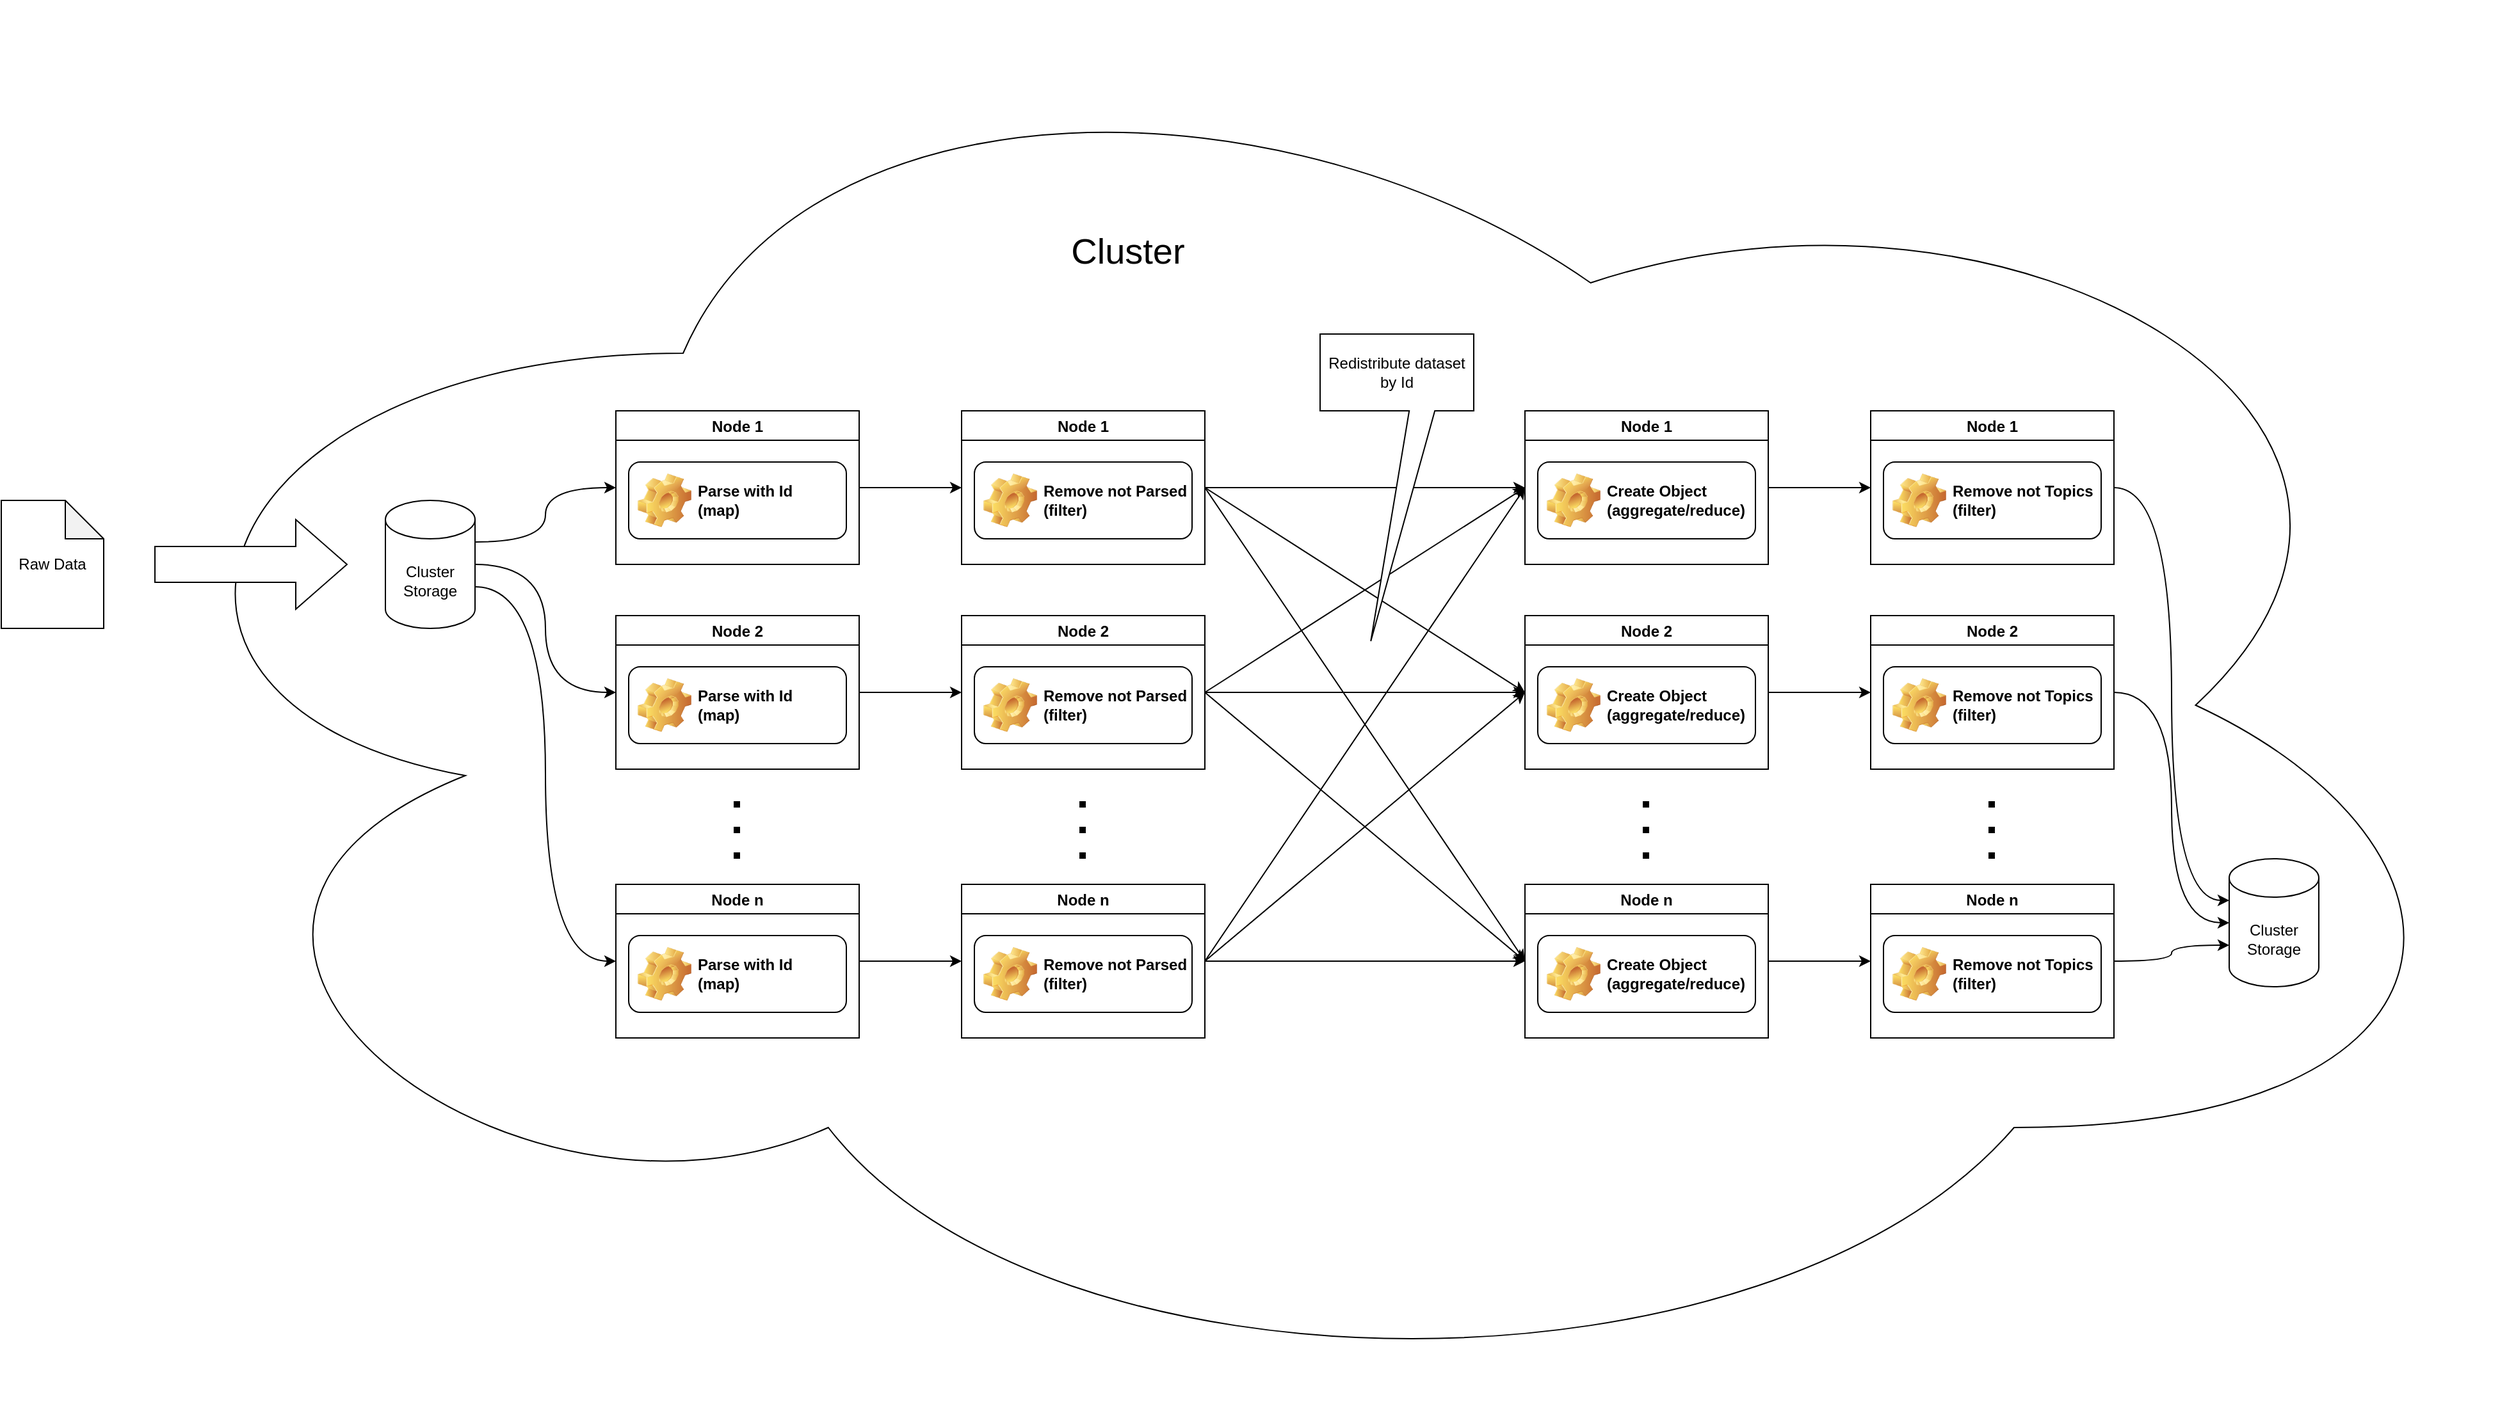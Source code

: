 <mxfile version="13.7.7" type="device"><diagram id="n2_LhF6zee1L1rzKFF2L" name="Page-1"><mxGraphModel dx="3688" dy="1666" grid="1" gridSize="10" guides="1" tooltips="1" connect="1" arrows="1" fold="1" page="1" pageScale="1" pageWidth="1169" pageHeight="827" math="0" shadow="0"><root><mxCell id="0"/><mxCell id="1" parent="0"/><mxCell id="99GpFVgEGdY8kQ4ZpF2J-2" value="" style="ellipse;shape=cloud;whiteSpace=wrap;html=1;" vertex="1" parent="1"><mxGeometry x="-1350" y="-160" width="1890" height="1100" as="geometry"/></mxCell><mxCell id="oZSGRffhv8bDhYjOQ94V-79" style="edgeStyle=orthogonalEdgeStyle;rounded=0;jumpSize=6;orthogonalLoop=1;jettySize=auto;html=1;exitX=1;exitY=0.5;exitDx=0;exitDy=0;entryX=0;entryY=0.5;entryDx=0;entryDy=0;strokeColor=#000000;strokeWidth=1;" parent="1" source="oZSGRffhv8bDhYjOQ94V-11" target="oZSGRffhv8bDhYjOQ94V-58" edge="1"><mxGeometry relative="1" as="geometry"/></mxCell><mxCell id="oZSGRffhv8bDhYjOQ94V-11" value="Node 1" style="swimlane;" parent="1" vertex="1"><mxGeometry x="-220" y="160" width="190" height="120" as="geometry"/></mxCell><mxCell id="oZSGRffhv8bDhYjOQ94V-10" value="Create Object&lt;br&gt;(aggregate/reduce)" style="label;whiteSpace=wrap;html=1;image=img/clipart/Gear_128x128.png" parent="oZSGRffhv8bDhYjOQ94V-11" vertex="1"><mxGeometry x="10" y="40" width="170" height="60" as="geometry"/></mxCell><mxCell id="oZSGRffhv8bDhYjOQ94V-80" style="edgeStyle=orthogonalEdgeStyle;rounded=0;jumpSize=6;orthogonalLoop=1;jettySize=auto;html=1;exitX=1;exitY=0.5;exitDx=0;exitDy=0;entryX=0;entryY=0.5;entryDx=0;entryDy=0;strokeColor=#000000;strokeWidth=1;" parent="1" source="oZSGRffhv8bDhYjOQ94V-51" target="oZSGRffhv8bDhYjOQ94V-60" edge="1"><mxGeometry relative="1" as="geometry"/></mxCell><mxCell id="oZSGRffhv8bDhYjOQ94V-51" value="Node 2" style="swimlane;" parent="1" vertex="1"><mxGeometry x="-220" y="320" width="190" height="120" as="geometry"/></mxCell><mxCell id="oZSGRffhv8bDhYjOQ94V-52" value="Create Object&lt;br&gt;(aggregate/reduce)" style="label;whiteSpace=wrap;html=1;image=img/clipart/Gear_128x128.png" parent="oZSGRffhv8bDhYjOQ94V-51" vertex="1"><mxGeometry x="10" y="40" width="170" height="60" as="geometry"/></mxCell><mxCell id="oZSGRffhv8bDhYjOQ94V-81" style="edgeStyle=orthogonalEdgeStyle;rounded=0;jumpSize=6;orthogonalLoop=1;jettySize=auto;html=1;exitX=1;exitY=0.5;exitDx=0;exitDy=0;entryX=0;entryY=0.5;entryDx=0;entryDy=0;strokeColor=#000000;strokeWidth=1;" parent="1" source="oZSGRffhv8bDhYjOQ94V-53" target="oZSGRffhv8bDhYjOQ94V-62" edge="1"><mxGeometry relative="1" as="geometry"/></mxCell><mxCell id="oZSGRffhv8bDhYjOQ94V-53" value="Node n" style="swimlane;" parent="1" vertex="1"><mxGeometry x="-220" y="530" width="190" height="120" as="geometry"/></mxCell><mxCell id="oZSGRffhv8bDhYjOQ94V-54" value="Create Object&lt;br&gt;(aggregate/reduce)" style="label;whiteSpace=wrap;html=1;image=img/clipart/Gear_128x128.png" parent="oZSGRffhv8bDhYjOQ94V-53" vertex="1"><mxGeometry x="10" y="40" width="170" height="60" as="geometry"/></mxCell><mxCell id="oZSGRffhv8bDhYjOQ94V-56" value="" style="endArrow=none;dashed=1;html=1;dashPattern=1 3;strokeWidth=5;" parent="1" edge="1"><mxGeometry width="50" height="50" relative="1" as="geometry"><mxPoint x="-125.5" y="510" as="sourcePoint"/><mxPoint x="-125.5" y="450" as="targetPoint"/></mxGeometry></mxCell><mxCell id="99GpFVgEGdY8kQ4ZpF2J-17" style="edgeStyle=orthogonalEdgeStyle;curved=1;rounded=0;orthogonalLoop=1;jettySize=auto;html=1;exitX=1;exitY=0.5;exitDx=0;exitDy=0;entryX=0;entryY=0;entryDx=0;entryDy=32.5;entryPerimeter=0;strokeWidth=1;" edge="1" parent="1" source="oZSGRffhv8bDhYjOQ94V-58" target="99GpFVgEGdY8kQ4ZpF2J-16"><mxGeometry relative="1" as="geometry"/></mxCell><mxCell id="oZSGRffhv8bDhYjOQ94V-58" value="Node 1" style="swimlane;" parent="1" vertex="1"><mxGeometry x="50" y="160" width="190" height="120" as="geometry"/></mxCell><mxCell id="oZSGRffhv8bDhYjOQ94V-59" value="Remove not Topics&lt;br&gt;(filter)" style="label;whiteSpace=wrap;html=1;image=img/clipart/Gear_128x128.png" parent="oZSGRffhv8bDhYjOQ94V-58" vertex="1"><mxGeometry x="10" y="40" width="170" height="60" as="geometry"/></mxCell><mxCell id="99GpFVgEGdY8kQ4ZpF2J-18" style="edgeStyle=orthogonalEdgeStyle;curved=1;rounded=0;orthogonalLoop=1;jettySize=auto;html=1;exitX=1;exitY=0.5;exitDx=0;exitDy=0;entryX=0;entryY=0.5;entryDx=0;entryDy=0;entryPerimeter=0;strokeWidth=1;" edge="1" parent="1" source="oZSGRffhv8bDhYjOQ94V-60" target="99GpFVgEGdY8kQ4ZpF2J-16"><mxGeometry relative="1" as="geometry"/></mxCell><mxCell id="oZSGRffhv8bDhYjOQ94V-60" value="Node 2" style="swimlane;" parent="1" vertex="1"><mxGeometry x="50" y="320" width="190" height="120" as="geometry"/></mxCell><mxCell id="oZSGRffhv8bDhYjOQ94V-61" value="Remove not Topics&lt;br&gt;(filter)" style="label;whiteSpace=wrap;html=1;image=img/clipart/Gear_128x128.png" parent="oZSGRffhv8bDhYjOQ94V-60" vertex="1"><mxGeometry x="10" y="40" width="170" height="60" as="geometry"/></mxCell><mxCell id="99GpFVgEGdY8kQ4ZpF2J-19" style="edgeStyle=orthogonalEdgeStyle;curved=1;rounded=0;orthogonalLoop=1;jettySize=auto;html=1;exitX=1;exitY=0.5;exitDx=0;exitDy=0;entryX=0;entryY=0;entryDx=0;entryDy=67.5;entryPerimeter=0;strokeWidth=1;" edge="1" parent="1" source="oZSGRffhv8bDhYjOQ94V-62" target="99GpFVgEGdY8kQ4ZpF2J-16"><mxGeometry relative="1" as="geometry"/></mxCell><mxCell id="oZSGRffhv8bDhYjOQ94V-62" value="Node n" style="swimlane;" parent="1" vertex="1"><mxGeometry x="50" y="530" width="190" height="120" as="geometry"/></mxCell><mxCell id="oZSGRffhv8bDhYjOQ94V-63" value="Remove not Topics&lt;br&gt;(filter)" style="label;whiteSpace=wrap;html=1;image=img/clipart/Gear_128x128.png" parent="oZSGRffhv8bDhYjOQ94V-62" vertex="1"><mxGeometry x="10" y="40" width="170" height="60" as="geometry"/></mxCell><mxCell id="oZSGRffhv8bDhYjOQ94V-64" value="" style="endArrow=none;dashed=1;html=1;dashPattern=1 3;strokeWidth=5;" parent="1" edge="1"><mxGeometry width="50" height="50" relative="1" as="geometry"><mxPoint x="144.5" y="510" as="sourcePoint"/><mxPoint x="144.5" y="450" as="targetPoint"/></mxGeometry></mxCell><mxCell id="oZSGRffhv8bDhYjOQ94V-82" style="edgeStyle=orthogonalEdgeStyle;rounded=0;jumpSize=6;orthogonalLoop=1;jettySize=auto;html=1;exitX=1;exitY=0.5;exitDx=0;exitDy=0;entryX=0;entryY=0.5;entryDx=0;entryDy=0;strokeColor=#000000;strokeWidth=1;" parent="1" source="oZSGRffhv8bDhYjOQ94V-83" target="oZSGRffhv8bDhYjOQ94V-92" edge="1"><mxGeometry relative="1" as="geometry"/></mxCell><mxCell id="oZSGRffhv8bDhYjOQ94V-83" value="Node 1" style="swimlane;" parent="1" vertex="1"><mxGeometry x="-930" y="160" width="190" height="120" as="geometry"/></mxCell><mxCell id="oZSGRffhv8bDhYjOQ94V-84" value="Parse with Id&lt;br&gt;(map)" style="label;whiteSpace=wrap;html=1;image=img/clipart/Gear_128x128.png" parent="oZSGRffhv8bDhYjOQ94V-83" vertex="1"><mxGeometry x="10" y="40" width="170" height="60" as="geometry"/></mxCell><mxCell id="oZSGRffhv8bDhYjOQ94V-85" style="edgeStyle=orthogonalEdgeStyle;rounded=0;jumpSize=6;orthogonalLoop=1;jettySize=auto;html=1;exitX=1;exitY=0.5;exitDx=0;exitDy=0;entryX=0;entryY=0.5;entryDx=0;entryDy=0;strokeColor=#000000;strokeWidth=1;" parent="1" source="oZSGRffhv8bDhYjOQ94V-86" target="oZSGRffhv8bDhYjOQ94V-94" edge="1"><mxGeometry relative="1" as="geometry"/></mxCell><mxCell id="oZSGRffhv8bDhYjOQ94V-86" value="Node 2" style="swimlane;" parent="1" vertex="1"><mxGeometry x="-930" y="320" width="190" height="120" as="geometry"/></mxCell><mxCell id="oZSGRffhv8bDhYjOQ94V-87" value="Parse with Id&lt;br&gt;(map)" style="label;whiteSpace=wrap;html=1;image=img/clipart/Gear_128x128.png" parent="oZSGRffhv8bDhYjOQ94V-86" vertex="1"><mxGeometry x="10" y="40" width="170" height="60" as="geometry"/></mxCell><mxCell id="oZSGRffhv8bDhYjOQ94V-88" style="edgeStyle=orthogonalEdgeStyle;rounded=0;jumpSize=6;orthogonalLoop=1;jettySize=auto;html=1;exitX=1;exitY=0.5;exitDx=0;exitDy=0;entryX=0;entryY=0.5;entryDx=0;entryDy=0;strokeColor=#000000;strokeWidth=1;" parent="1" source="oZSGRffhv8bDhYjOQ94V-89" target="oZSGRffhv8bDhYjOQ94V-96" edge="1"><mxGeometry relative="1" as="geometry"/></mxCell><mxCell id="oZSGRffhv8bDhYjOQ94V-89" value="Node n" style="swimlane;" parent="1" vertex="1"><mxGeometry x="-930" y="530" width="190" height="120" as="geometry"/></mxCell><mxCell id="oZSGRffhv8bDhYjOQ94V-90" value="Parse with Id&lt;br&gt;(map)" style="label;whiteSpace=wrap;html=1;image=img/clipart/Gear_128x128.png" parent="oZSGRffhv8bDhYjOQ94V-89" vertex="1"><mxGeometry x="10" y="40" width="170" height="60" as="geometry"/></mxCell><mxCell id="oZSGRffhv8bDhYjOQ94V-91" value="" style="endArrow=none;dashed=1;html=1;dashPattern=1 3;strokeWidth=5;" parent="1" edge="1"><mxGeometry width="50" height="50" relative="1" as="geometry"><mxPoint x="-835.5" y="510" as="sourcePoint"/><mxPoint x="-835.5" y="450" as="targetPoint"/></mxGeometry></mxCell><mxCell id="oZSGRffhv8bDhYjOQ94V-99" style="rounded=0;jumpSize=6;orthogonalLoop=1;jettySize=auto;html=1;exitX=1;exitY=0.5;exitDx=0;exitDy=0;entryX=0;entryY=0.5;entryDx=0;entryDy=0;strokeColor=#000000;strokeWidth=1;" parent="1" source="oZSGRffhv8bDhYjOQ94V-92" target="oZSGRffhv8bDhYjOQ94V-11" edge="1"><mxGeometry relative="1" as="geometry"/></mxCell><mxCell id="oZSGRffhv8bDhYjOQ94V-102" style="edgeStyle=none;rounded=0;jumpSize=6;orthogonalLoop=1;jettySize=auto;html=1;exitX=1;exitY=0.5;exitDx=0;exitDy=0;entryX=0;entryY=0.5;entryDx=0;entryDy=0;strokeColor=#000000;strokeWidth=1;" parent="1" source="oZSGRffhv8bDhYjOQ94V-92" target="oZSGRffhv8bDhYjOQ94V-51" edge="1"><mxGeometry relative="1" as="geometry"/></mxCell><mxCell id="oZSGRffhv8bDhYjOQ94V-103" style="edgeStyle=none;rounded=0;jumpSize=6;orthogonalLoop=1;jettySize=auto;html=1;exitX=1;exitY=0.5;exitDx=0;exitDy=0;entryX=0;entryY=0.5;entryDx=0;entryDy=0;strokeColor=#000000;strokeWidth=1;" parent="1" source="oZSGRffhv8bDhYjOQ94V-92" target="oZSGRffhv8bDhYjOQ94V-53" edge="1"><mxGeometry relative="1" as="geometry"/></mxCell><mxCell id="oZSGRffhv8bDhYjOQ94V-92" value="Node 1" style="swimlane;" parent="1" vertex="1"><mxGeometry x="-660" y="160" width="190" height="120" as="geometry"/></mxCell><mxCell id="oZSGRffhv8bDhYjOQ94V-93" value="Remove not Parsed&lt;br&gt;(filter)" style="label;whiteSpace=wrap;html=1;image=img/clipart/Gear_128x128.png" parent="oZSGRffhv8bDhYjOQ94V-92" vertex="1"><mxGeometry x="10" y="40" width="170" height="60" as="geometry"/></mxCell><mxCell id="oZSGRffhv8bDhYjOQ94V-100" style="edgeStyle=none;rounded=0;jumpSize=6;orthogonalLoop=1;jettySize=auto;html=1;exitX=1;exitY=0.5;exitDx=0;exitDy=0;entryX=0;entryY=0.5;entryDx=0;entryDy=0;strokeColor=#000000;strokeWidth=1;" parent="1" source="oZSGRffhv8bDhYjOQ94V-94" target="oZSGRffhv8bDhYjOQ94V-51" edge="1"><mxGeometry relative="1" as="geometry"/></mxCell><mxCell id="oZSGRffhv8bDhYjOQ94V-104" style="edgeStyle=none;rounded=0;jumpSize=6;orthogonalLoop=1;jettySize=auto;html=1;exitX=1;exitY=0.5;exitDx=0;exitDy=0;entryX=0;entryY=0.5;entryDx=0;entryDy=0;strokeColor=#000000;strokeWidth=1;" parent="1" source="oZSGRffhv8bDhYjOQ94V-94" target="oZSGRffhv8bDhYjOQ94V-11" edge="1"><mxGeometry relative="1" as="geometry"/></mxCell><mxCell id="oZSGRffhv8bDhYjOQ94V-107" style="edgeStyle=none;rounded=0;jumpSize=6;orthogonalLoop=1;jettySize=auto;html=1;exitX=1;exitY=0.5;exitDx=0;exitDy=0;entryX=0;entryY=0.5;entryDx=0;entryDy=0;strokeColor=#000000;strokeWidth=1;" parent="1" source="oZSGRffhv8bDhYjOQ94V-94" target="oZSGRffhv8bDhYjOQ94V-53" edge="1"><mxGeometry relative="1" as="geometry"/></mxCell><mxCell id="oZSGRffhv8bDhYjOQ94V-94" value="Node 2" style="swimlane;" parent="1" vertex="1"><mxGeometry x="-660" y="320" width="190" height="120" as="geometry"/></mxCell><mxCell id="oZSGRffhv8bDhYjOQ94V-95" value="Remove not Parsed&lt;br&gt;(filter)" style="label;whiteSpace=wrap;html=1;image=img/clipart/Gear_128x128.png" parent="oZSGRffhv8bDhYjOQ94V-94" vertex="1"><mxGeometry x="10" y="40" width="170" height="60" as="geometry"/></mxCell><mxCell id="oZSGRffhv8bDhYjOQ94V-101" style="edgeStyle=none;rounded=0;jumpSize=6;orthogonalLoop=1;jettySize=auto;html=1;exitX=1;exitY=0.5;exitDx=0;exitDy=0;entryX=0;entryY=0.5;entryDx=0;entryDy=0;strokeColor=#000000;strokeWidth=1;" parent="1" source="oZSGRffhv8bDhYjOQ94V-96" target="oZSGRffhv8bDhYjOQ94V-53" edge="1"><mxGeometry relative="1" as="geometry"/></mxCell><mxCell id="oZSGRffhv8bDhYjOQ94V-105" style="edgeStyle=none;rounded=0;jumpSize=6;orthogonalLoop=1;jettySize=auto;html=1;exitX=1;exitY=0.5;exitDx=0;exitDy=0;entryX=0;entryY=0.5;entryDx=0;entryDy=0;strokeColor=#000000;strokeWidth=1;" parent="1" source="oZSGRffhv8bDhYjOQ94V-96" target="oZSGRffhv8bDhYjOQ94V-51" edge="1"><mxGeometry relative="1" as="geometry"/></mxCell><mxCell id="oZSGRffhv8bDhYjOQ94V-106" style="edgeStyle=none;rounded=0;jumpSize=6;orthogonalLoop=1;jettySize=auto;html=1;exitX=1;exitY=0.5;exitDx=0;exitDy=0;entryX=0;entryY=0.5;entryDx=0;entryDy=0;strokeColor=#000000;strokeWidth=1;" parent="1" source="oZSGRffhv8bDhYjOQ94V-96" target="oZSGRffhv8bDhYjOQ94V-11" edge="1"><mxGeometry relative="1" as="geometry"/></mxCell><mxCell id="oZSGRffhv8bDhYjOQ94V-96" value="Node n" style="swimlane;" parent="1" vertex="1"><mxGeometry x="-660" y="530" width="190" height="120" as="geometry"/></mxCell><mxCell id="oZSGRffhv8bDhYjOQ94V-97" value="Remove not Parsed&lt;br&gt;(filter)" style="label;whiteSpace=wrap;html=1;image=img/clipart/Gear_128x128.png" parent="oZSGRffhv8bDhYjOQ94V-96" vertex="1"><mxGeometry x="10" y="40" width="170" height="60" as="geometry"/></mxCell><mxCell id="oZSGRffhv8bDhYjOQ94V-98" value="" style="endArrow=none;dashed=1;html=1;dashPattern=1 3;strokeWidth=5;" parent="1" edge="1"><mxGeometry width="50" height="50" relative="1" as="geometry"><mxPoint x="-565.5" y="510" as="sourcePoint"/><mxPoint x="-565.5" y="450" as="targetPoint"/></mxGeometry></mxCell><mxCell id="99GpFVgEGdY8kQ4ZpF2J-1" value="Redistribute dataset by Id" style="shape=callout;whiteSpace=wrap;html=1;perimeter=calloutPerimeter;position2=0.33;base=20;size=180;position=0.58;" vertex="1" parent="1"><mxGeometry x="-380" y="100" width="120" height="240" as="geometry"/></mxCell><mxCell id="99GpFVgEGdY8kQ4ZpF2J-5" value="Raw Data" style="shape=note;whiteSpace=wrap;html=1;backgroundOutline=1;darkOpacity=0.05;" vertex="1" parent="1"><mxGeometry x="-1410" y="230" width="80" height="100" as="geometry"/></mxCell><mxCell id="99GpFVgEGdY8kQ4ZpF2J-12" style="edgeStyle=orthogonalEdgeStyle;rounded=0;orthogonalLoop=1;jettySize=auto;html=1;exitX=1;exitY=0;exitDx=0;exitDy=32.5;exitPerimeter=0;entryX=0;entryY=0.5;entryDx=0;entryDy=0;strokeWidth=1;curved=1;" edge="1" parent="1" source="99GpFVgEGdY8kQ4ZpF2J-6" target="oZSGRffhv8bDhYjOQ94V-83"><mxGeometry relative="1" as="geometry"/></mxCell><mxCell id="99GpFVgEGdY8kQ4ZpF2J-13" style="edgeStyle=orthogonalEdgeStyle;rounded=0;orthogonalLoop=1;jettySize=auto;html=1;exitX=1;exitY=0.5;exitDx=0;exitDy=0;exitPerimeter=0;entryX=0;entryY=0.5;entryDx=0;entryDy=0;strokeWidth=1;curved=1;" edge="1" parent="1" source="99GpFVgEGdY8kQ4ZpF2J-6" target="oZSGRffhv8bDhYjOQ94V-86"><mxGeometry relative="1" as="geometry"/></mxCell><mxCell id="99GpFVgEGdY8kQ4ZpF2J-14" style="edgeStyle=orthogonalEdgeStyle;rounded=0;orthogonalLoop=1;jettySize=auto;html=1;exitX=1;exitY=0;exitDx=0;exitDy=67.5;exitPerimeter=0;entryX=0;entryY=0.5;entryDx=0;entryDy=0;strokeWidth=1;curved=1;" edge="1" parent="1" source="99GpFVgEGdY8kQ4ZpF2J-6" target="oZSGRffhv8bDhYjOQ94V-89"><mxGeometry relative="1" as="geometry"/></mxCell><mxCell id="99GpFVgEGdY8kQ4ZpF2J-6" value="Cluster Storage" style="shape=cylinder3;whiteSpace=wrap;html=1;boundedLbl=1;backgroundOutline=1;size=15;" vertex="1" parent="1"><mxGeometry x="-1110" y="230" width="70" height="100" as="geometry"/></mxCell><mxCell id="99GpFVgEGdY8kQ4ZpF2J-9" value="" style="html=1;shadow=0;dashed=0;align=center;verticalAlign=middle;shape=mxgraph.arrows2.arrow;dy=0.6;dx=40;notch=0;" vertex="1" parent="1"><mxGeometry x="-1290" y="245" width="150" height="70" as="geometry"/></mxCell><mxCell id="99GpFVgEGdY8kQ4ZpF2J-16" value="Cluster Storage" style="shape=cylinder3;whiteSpace=wrap;html=1;boundedLbl=1;backgroundOutline=1;size=15;" vertex="1" parent="1"><mxGeometry x="330" y="510" width="70" height="100" as="geometry"/></mxCell><mxCell id="99GpFVgEGdY8kQ4ZpF2J-20" value="&lt;font style=&quot;font-size: 28px&quot;&gt;Cluster&lt;/font&gt;" style="text;html=1;strokeColor=none;fillColor=none;align=center;verticalAlign=middle;whiteSpace=wrap;rounded=0;" vertex="1" parent="1"><mxGeometry x="-610" width="160" height="70" as="geometry"/></mxCell></root></mxGraphModel></diagram></mxfile>